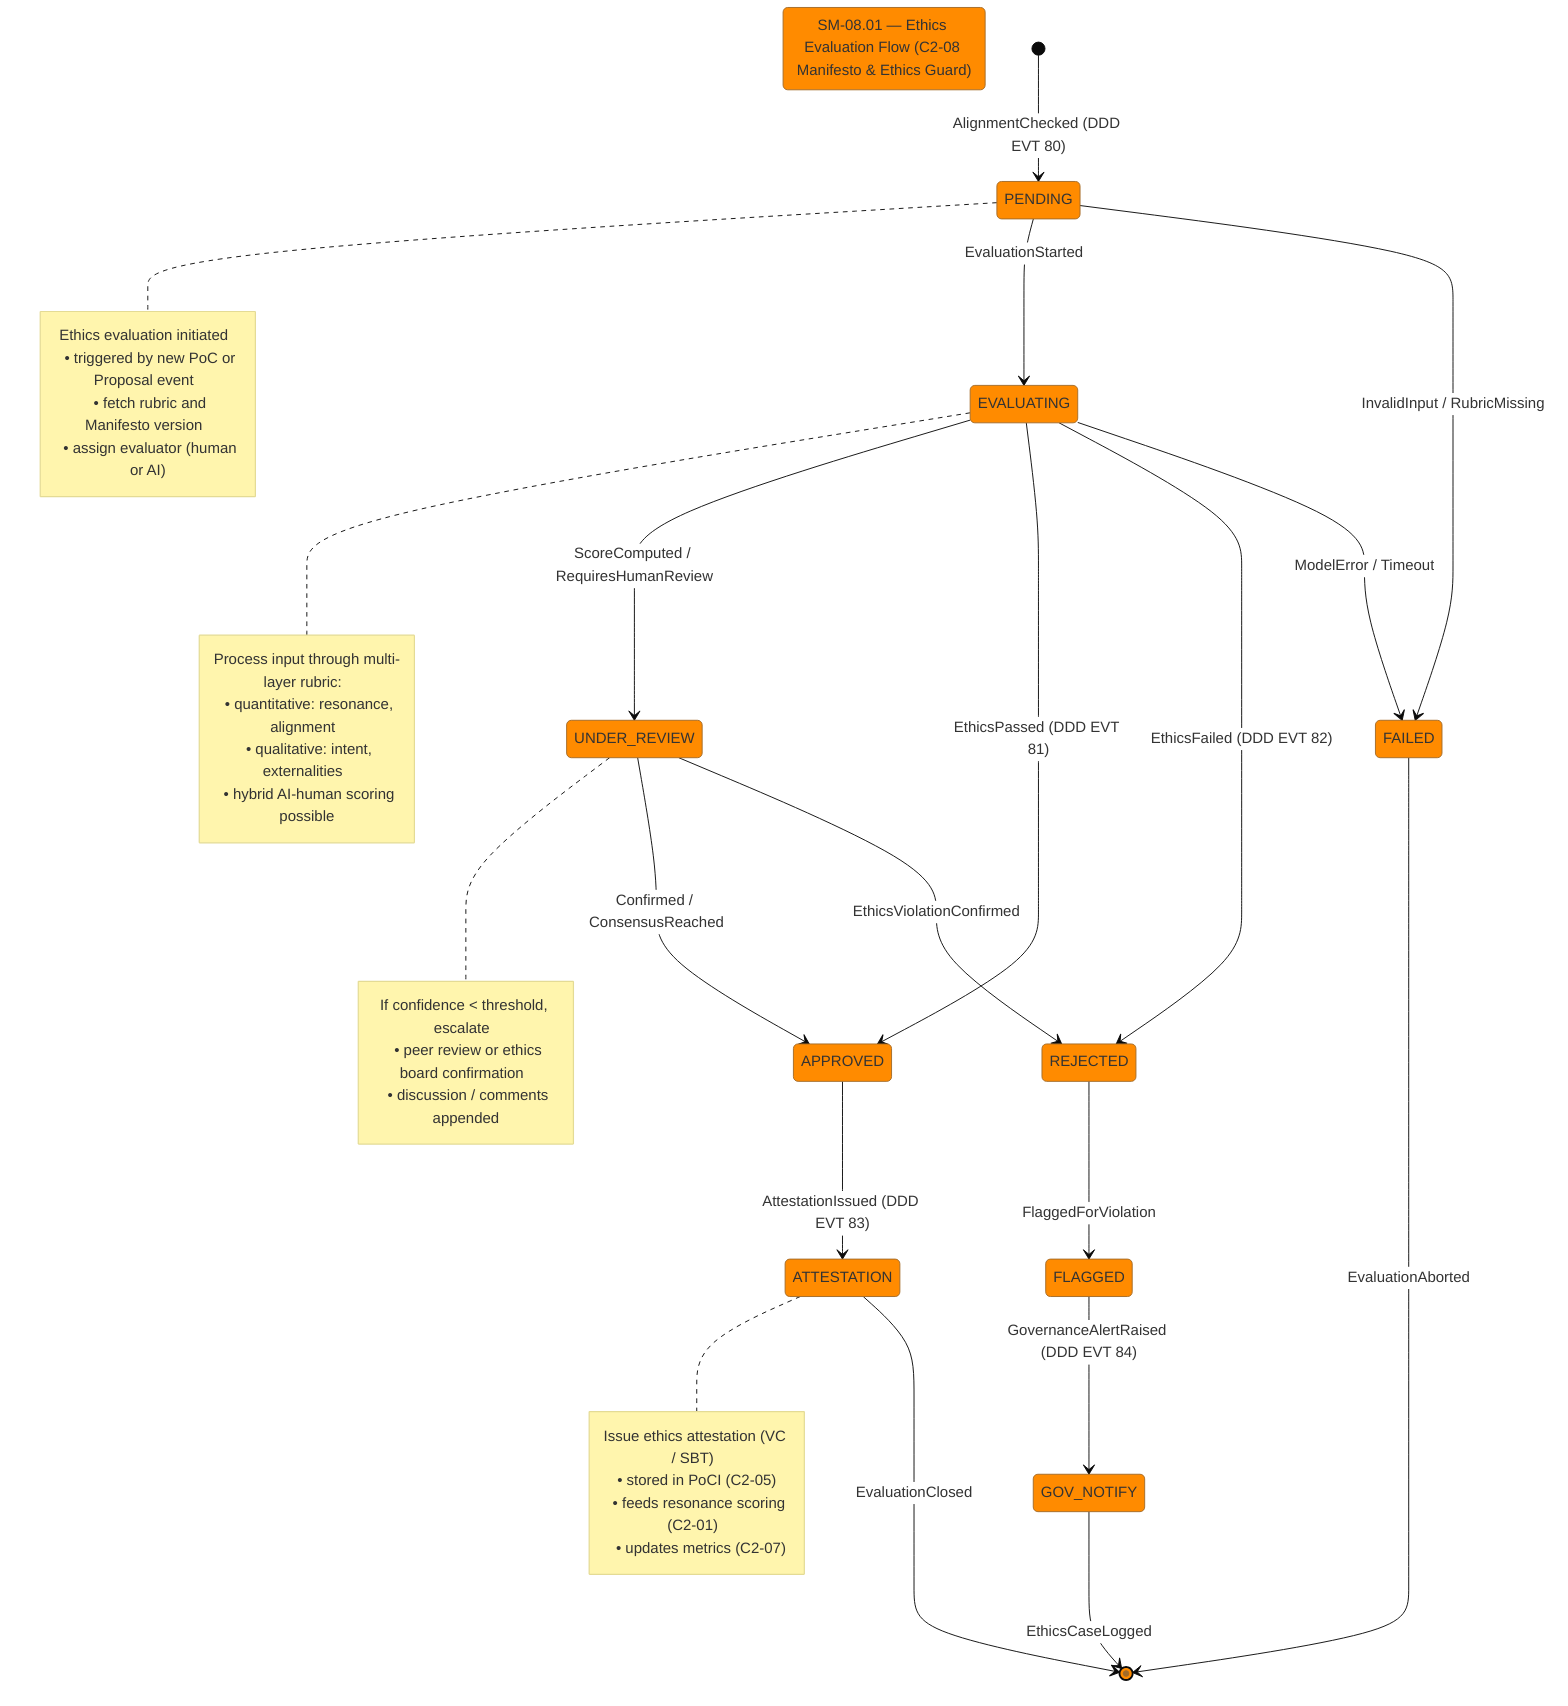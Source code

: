 %%{init: {'theme':'base','themeVariables':{ 'primaryColor':'#ff8b00','edgeLabelBackground':'#ffffff','tertiaryColor':'#fef3c7'}}}%%

stateDiagram-v2
title: SM-08.01 — Ethics Evaluation Flow (C2-08 Manifesto & Ethics Guard)

[*] --> PENDING : AlignmentChecked (DDD EVT 80)
note right of PENDING
  Ethics evaluation initiated  
  • triggered by new PoC or Proposal event  
  • fetch rubric and Manifesto version  
  • assign evaluator (human or AI)
end note

PENDING --> EVALUATING : EvaluationStarted
note right of EVALUATING
  Process input through multi-layer rubric:  
  • quantitative: resonance, alignment  
  • qualitative: intent, externalities  
  • hybrid AI-human scoring possible
end note

EVALUATING --> UNDER_REVIEW : ScoreComputed / RequiresHumanReview
note right of UNDER_REVIEW
  If confidence < threshold, escalate  
  • peer review or ethics board confirmation  
  • discussion / comments appended  
end note

EVALUATING --> APPROVED : EthicsPassed (DDD EVT 81)
EVALUATING --> REJECTED : EthicsFailed (DDD EVT 82)

UNDER_REVIEW --> APPROVED : Confirmed / ConsensusReached
UNDER_REVIEW --> REJECTED : EthicsViolationConfirmed

APPROVED --> ATTESTATION : AttestationIssued (DDD EVT 83)
note right of ATTESTATION
  Issue ethics attestation (VC / SBT)  
  • stored in PoCI (C2-05)  
  • feeds resonance scoring (C2-01)  
  • updates metrics (C2-07)
end note

ATTESTATION --> [*] : EvaluationClosed

REJECTED --> FLAGGED : FlaggedForViolation
FLAGGED --> GOV_NOTIFY : GovernanceAlertRaised (DDD EVT 84)
GOV_NOTIFY --> [*] : EthicsCaseLogged

%% ---- Exceptional paths ----
PENDING --> FAILED : InvalidInput / RubricMissing
EVALUATING --> FAILED : ModelError / Timeout
FAILED --> [*] : EvaluationAborted

%% ===== Styling =====
classDef core fill:#ff8b00,stroke:#333,color:#fff,font-weight:bold;
class PENDING,EVALUATING,UNDER_REVIEW,APPROVED,REJECTED,ATTESTATION,FLAGGED,GOV_NOTIFY,FAILED core;